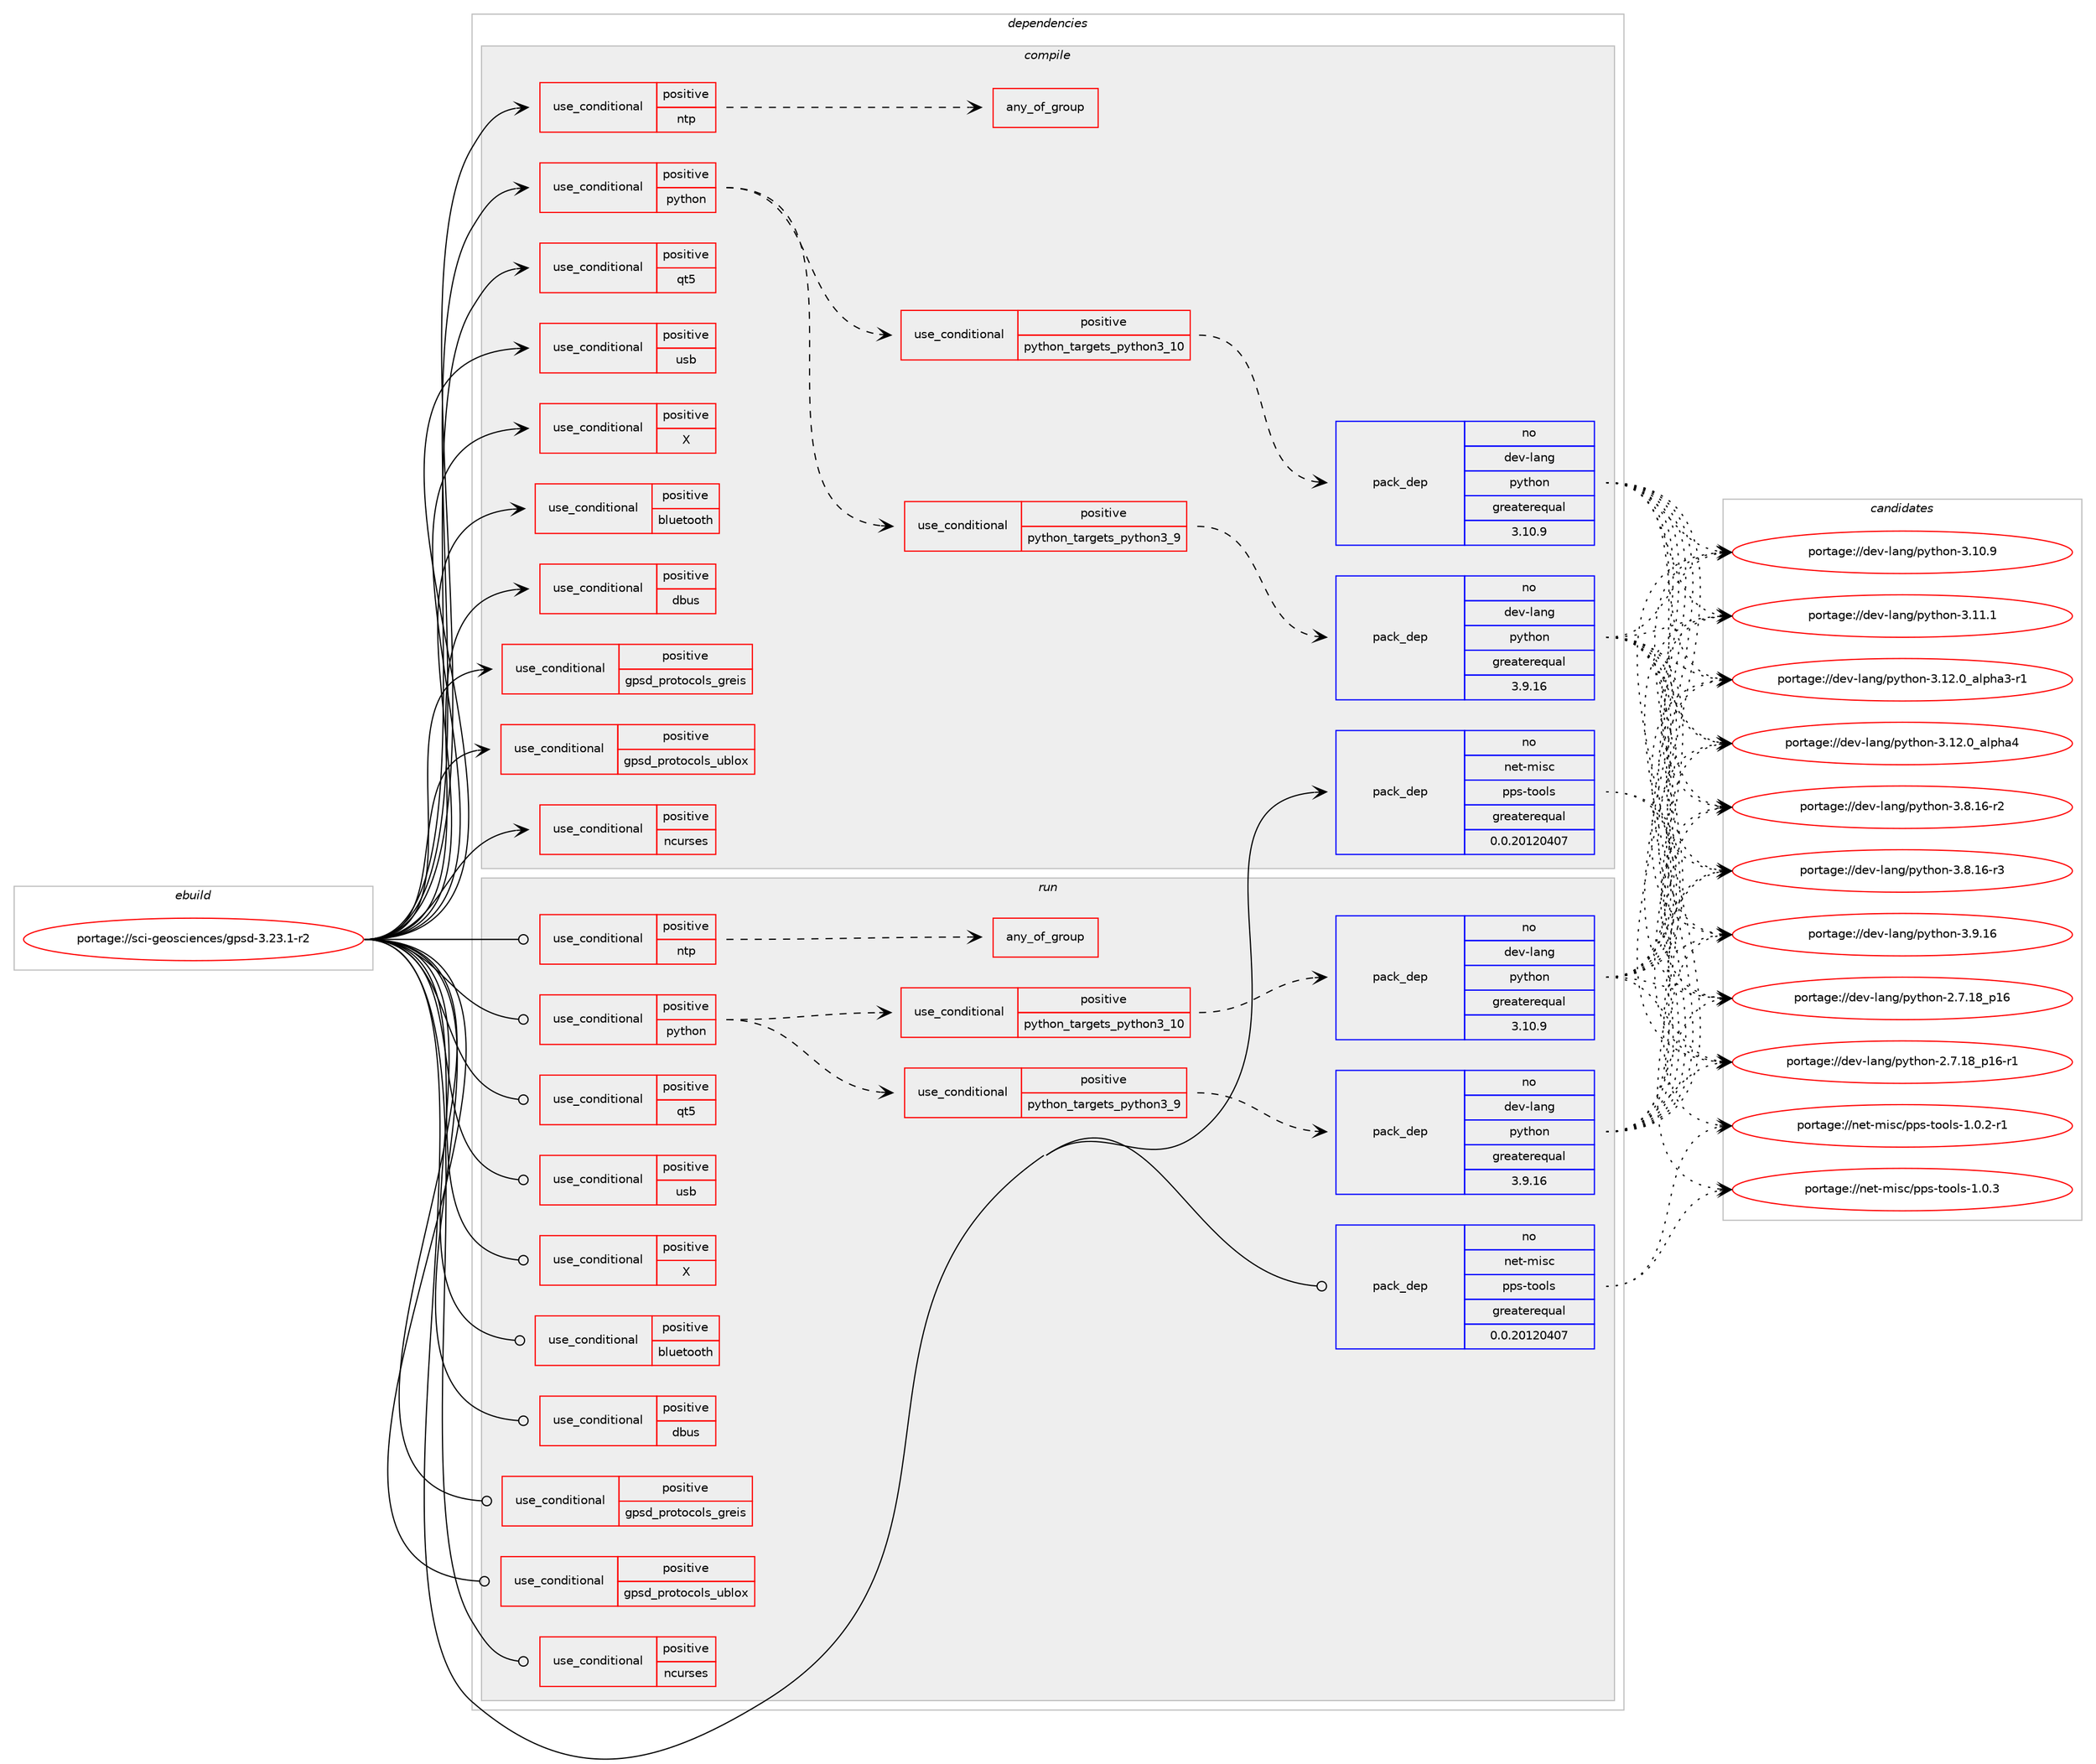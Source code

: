 digraph prolog {

# *************
# Graph options
# *************

newrank=true;
concentrate=true;
compound=true;
graph [rankdir=LR,fontname=Helvetica,fontsize=10,ranksep=1.5];#, ranksep=2.5, nodesep=0.2];
edge  [arrowhead=vee];
node  [fontname=Helvetica,fontsize=10];

# **********
# The ebuild
# **********

subgraph cluster_leftcol {
color=gray;
rank=same;
label=<<i>ebuild</i>>;
id [label="portage://sci-geosciences/gpsd-3.23.1-r2", color=red, width=4, href="../sci-geosciences/gpsd-3.23.1-r2.svg"];
}

# ****************
# The dependencies
# ****************

subgraph cluster_midcol {
color=gray;
label=<<i>dependencies</i>>;
subgraph cluster_compile {
fillcolor="#eeeeee";
style=filled;
label=<<i>compile</i>>;
subgraph cond1536 {
dependency2401 [label=<<TABLE BORDER="0" CELLBORDER="1" CELLSPACING="0" CELLPADDING="4"><TR><TD ROWSPAN="3" CELLPADDING="10">use_conditional</TD></TR><TR><TD>positive</TD></TR><TR><TD>X</TD></TR></TABLE>>, shape=none, color=red];
# *** BEGIN UNKNOWN DEPENDENCY TYPE (TODO) ***
# dependency2401 -> package_dependency(portage://sci-geosciences/gpsd-3.23.1-r2,install,no,dev-python,pygobject,none,[,,],[slot(3)],[use(enable(cairo),none),use(optenable(python_targets_python3_9),negative),use(optenable(python_targets_python3_10),negative)])
# *** END UNKNOWN DEPENDENCY TYPE (TODO) ***

}
id:e -> dependency2401:w [weight=20,style="solid",arrowhead="vee"];
subgraph cond1537 {
dependency2402 [label=<<TABLE BORDER="0" CELLBORDER="1" CELLSPACING="0" CELLPADDING="4"><TR><TD ROWSPAN="3" CELLPADDING="10">use_conditional</TD></TR><TR><TD>positive</TD></TR><TR><TD>bluetooth</TD></TR></TABLE>>, shape=none, color=red];
# *** BEGIN UNKNOWN DEPENDENCY TYPE (TODO) ***
# dependency2402 -> package_dependency(portage://sci-geosciences/gpsd-3.23.1-r2,install,no,net-wireless,bluez,none,[,,],any_same_slot,[])
# *** END UNKNOWN DEPENDENCY TYPE (TODO) ***

}
id:e -> dependency2402:w [weight=20,style="solid",arrowhead="vee"];
subgraph cond1538 {
dependency2403 [label=<<TABLE BORDER="0" CELLBORDER="1" CELLSPACING="0" CELLPADDING="4"><TR><TD ROWSPAN="3" CELLPADDING="10">use_conditional</TD></TR><TR><TD>positive</TD></TR><TR><TD>dbus</TD></TR></TABLE>>, shape=none, color=red];
# *** BEGIN UNKNOWN DEPENDENCY TYPE (TODO) ***
# dependency2403 -> package_dependency(portage://sci-geosciences/gpsd-3.23.1-r2,install,no,sys-apps,dbus,none,[,,],[],[])
# *** END UNKNOWN DEPENDENCY TYPE (TODO) ***

# *** BEGIN UNKNOWN DEPENDENCY TYPE (TODO) ***
# dependency2403 -> package_dependency(portage://sci-geosciences/gpsd-3.23.1-r2,install,no,dev-libs,dbus-glib,none,[,,],[],[])
# *** END UNKNOWN DEPENDENCY TYPE (TODO) ***

}
id:e -> dependency2403:w [weight=20,style="solid",arrowhead="vee"];
subgraph cond1539 {
dependency2404 [label=<<TABLE BORDER="0" CELLBORDER="1" CELLSPACING="0" CELLPADDING="4"><TR><TD ROWSPAN="3" CELLPADDING="10">use_conditional</TD></TR><TR><TD>positive</TD></TR><TR><TD>gpsd_protocols_greis</TD></TR></TABLE>>, shape=none, color=red];
# *** BEGIN UNKNOWN DEPENDENCY TYPE (TODO) ***
# dependency2404 -> package_dependency(portage://sci-geosciences/gpsd-3.23.1-r2,install,no,dev-python,pyserial,none,[,,],[],[])
# *** END UNKNOWN DEPENDENCY TYPE (TODO) ***

}
id:e -> dependency2404:w [weight=20,style="solid",arrowhead="vee"];
subgraph cond1540 {
dependency2405 [label=<<TABLE BORDER="0" CELLBORDER="1" CELLSPACING="0" CELLPADDING="4"><TR><TD ROWSPAN="3" CELLPADDING="10">use_conditional</TD></TR><TR><TD>positive</TD></TR><TR><TD>gpsd_protocols_ublox</TD></TR></TABLE>>, shape=none, color=red];
# *** BEGIN UNKNOWN DEPENDENCY TYPE (TODO) ***
# dependency2405 -> package_dependency(portage://sci-geosciences/gpsd-3.23.1-r2,install,no,dev-python,pyserial,none,[,,],[],[])
# *** END UNKNOWN DEPENDENCY TYPE (TODO) ***

}
id:e -> dependency2405:w [weight=20,style="solid",arrowhead="vee"];
subgraph cond1541 {
dependency2406 [label=<<TABLE BORDER="0" CELLBORDER="1" CELLSPACING="0" CELLPADDING="4"><TR><TD ROWSPAN="3" CELLPADDING="10">use_conditional</TD></TR><TR><TD>positive</TD></TR><TR><TD>ncurses</TD></TR></TABLE>>, shape=none, color=red];
# *** BEGIN UNKNOWN DEPENDENCY TYPE (TODO) ***
# dependency2406 -> package_dependency(portage://sci-geosciences/gpsd-3.23.1-r2,install,no,sys-libs,ncurses,none,[,,],any_same_slot,[])
# *** END UNKNOWN DEPENDENCY TYPE (TODO) ***

}
id:e -> dependency2406:w [weight=20,style="solid",arrowhead="vee"];
subgraph cond1542 {
dependency2407 [label=<<TABLE BORDER="0" CELLBORDER="1" CELLSPACING="0" CELLPADDING="4"><TR><TD ROWSPAN="3" CELLPADDING="10">use_conditional</TD></TR><TR><TD>positive</TD></TR><TR><TD>ntp</TD></TR></TABLE>>, shape=none, color=red];
subgraph any32 {
dependency2408 [label=<<TABLE BORDER="0" CELLBORDER="1" CELLSPACING="0" CELLPADDING="4"><TR><TD CELLPADDING="10">any_of_group</TD></TR></TABLE>>, shape=none, color=red];# *** BEGIN UNKNOWN DEPENDENCY TYPE (TODO) ***
# dependency2408 -> package_dependency(portage://sci-geosciences/gpsd-3.23.1-r2,install,no,net-misc,ntp,none,[,,],[],[])
# *** END UNKNOWN DEPENDENCY TYPE (TODO) ***

# *** BEGIN UNKNOWN DEPENDENCY TYPE (TODO) ***
# dependency2408 -> package_dependency(portage://sci-geosciences/gpsd-3.23.1-r2,install,no,net-misc,ntpsec,none,[,,],[],[])
# *** END UNKNOWN DEPENDENCY TYPE (TODO) ***

# *** BEGIN UNKNOWN DEPENDENCY TYPE (TODO) ***
# dependency2408 -> package_dependency(portage://sci-geosciences/gpsd-3.23.1-r2,install,no,net-misc,chrony,none,[,,],[],[])
# *** END UNKNOWN DEPENDENCY TYPE (TODO) ***

}
dependency2407:e -> dependency2408:w [weight=20,style="dashed",arrowhead="vee"];
}
id:e -> dependency2407:w [weight=20,style="solid",arrowhead="vee"];
subgraph cond1543 {
dependency2409 [label=<<TABLE BORDER="0" CELLBORDER="1" CELLSPACING="0" CELLPADDING="4"><TR><TD ROWSPAN="3" CELLPADDING="10">use_conditional</TD></TR><TR><TD>positive</TD></TR><TR><TD>python</TD></TR></TABLE>>, shape=none, color=red];
subgraph cond1544 {
dependency2410 [label=<<TABLE BORDER="0" CELLBORDER="1" CELLSPACING="0" CELLPADDING="4"><TR><TD ROWSPAN="3" CELLPADDING="10">use_conditional</TD></TR><TR><TD>positive</TD></TR><TR><TD>python_targets_python3_9</TD></TR></TABLE>>, shape=none, color=red];
subgraph pack835 {
dependency2411 [label=<<TABLE BORDER="0" CELLBORDER="1" CELLSPACING="0" CELLPADDING="4" WIDTH="220"><TR><TD ROWSPAN="6" CELLPADDING="30">pack_dep</TD></TR><TR><TD WIDTH="110">no</TD></TR><TR><TD>dev-lang</TD></TR><TR><TD>python</TD></TR><TR><TD>greaterequal</TD></TR><TR><TD>3.9.16</TD></TR></TABLE>>, shape=none, color=blue];
}
dependency2410:e -> dependency2411:w [weight=20,style="dashed",arrowhead="vee"];
}
dependency2409:e -> dependency2410:w [weight=20,style="dashed",arrowhead="vee"];
subgraph cond1545 {
dependency2412 [label=<<TABLE BORDER="0" CELLBORDER="1" CELLSPACING="0" CELLPADDING="4"><TR><TD ROWSPAN="3" CELLPADDING="10">use_conditional</TD></TR><TR><TD>positive</TD></TR><TR><TD>python_targets_python3_10</TD></TR></TABLE>>, shape=none, color=red];
subgraph pack836 {
dependency2413 [label=<<TABLE BORDER="0" CELLBORDER="1" CELLSPACING="0" CELLPADDING="4" WIDTH="220"><TR><TD ROWSPAN="6" CELLPADDING="30">pack_dep</TD></TR><TR><TD WIDTH="110">no</TD></TR><TR><TD>dev-lang</TD></TR><TR><TD>python</TD></TR><TR><TD>greaterequal</TD></TR><TR><TD>3.10.9</TD></TR></TABLE>>, shape=none, color=blue];
}
dependency2412:e -> dependency2413:w [weight=20,style="dashed",arrowhead="vee"];
}
dependency2409:e -> dependency2412:w [weight=20,style="dashed",arrowhead="vee"];
}
id:e -> dependency2409:w [weight=20,style="solid",arrowhead="vee"];
subgraph cond1546 {
dependency2414 [label=<<TABLE BORDER="0" CELLBORDER="1" CELLSPACING="0" CELLPADDING="4"><TR><TD ROWSPAN="3" CELLPADDING="10">use_conditional</TD></TR><TR><TD>positive</TD></TR><TR><TD>qt5</TD></TR></TABLE>>, shape=none, color=red];
# *** BEGIN UNKNOWN DEPENDENCY TYPE (TODO) ***
# dependency2414 -> package_dependency(portage://sci-geosciences/gpsd-3.23.1-r2,install,no,dev-qt,qtcore,none,[,,],[slot(5)],[])
# *** END UNKNOWN DEPENDENCY TYPE (TODO) ***

# *** BEGIN UNKNOWN DEPENDENCY TYPE (TODO) ***
# dependency2414 -> package_dependency(portage://sci-geosciences/gpsd-3.23.1-r2,install,no,dev-qt,qtnetwork,none,[,,],[slot(5)],[])
# *** END UNKNOWN DEPENDENCY TYPE (TODO) ***

}
id:e -> dependency2414:w [weight=20,style="solid",arrowhead="vee"];
subgraph cond1547 {
dependency2415 [label=<<TABLE BORDER="0" CELLBORDER="1" CELLSPACING="0" CELLPADDING="4"><TR><TD ROWSPAN="3" CELLPADDING="10">use_conditional</TD></TR><TR><TD>positive</TD></TR><TR><TD>usb</TD></TR></TABLE>>, shape=none, color=red];
# *** BEGIN UNKNOWN DEPENDENCY TYPE (TODO) ***
# dependency2415 -> package_dependency(portage://sci-geosciences/gpsd-3.23.1-r2,install,no,virtual,libusb,none,[,,],[slot(1)],[])
# *** END UNKNOWN DEPENDENCY TYPE (TODO) ***

}
id:e -> dependency2415:w [weight=20,style="solid",arrowhead="vee"];
# *** BEGIN UNKNOWN DEPENDENCY TYPE (TODO) ***
# id -> package_dependency(portage://sci-geosciences/gpsd-3.23.1-r2,install,no,acct-group,dialout,none,[,,],[],[])
# *** END UNKNOWN DEPENDENCY TYPE (TODO) ***

# *** BEGIN UNKNOWN DEPENDENCY TYPE (TODO) ***
# id -> package_dependency(portage://sci-geosciences/gpsd-3.23.1-r2,install,no,acct-user,gpsd,none,[,,],[],[])
# *** END UNKNOWN DEPENDENCY TYPE (TODO) ***

subgraph pack837 {
dependency2416 [label=<<TABLE BORDER="0" CELLBORDER="1" CELLSPACING="0" CELLPADDING="4" WIDTH="220"><TR><TD ROWSPAN="6" CELLPADDING="30">pack_dep</TD></TR><TR><TD WIDTH="110">no</TD></TR><TR><TD>net-misc</TD></TR><TR><TD>pps-tools</TD></TR><TR><TD>greaterequal</TD></TR><TR><TD>0.0.20120407</TD></TR></TABLE>>, shape=none, color=blue];
}
id:e -> dependency2416:w [weight=20,style="solid",arrowhead="vee"];
}
subgraph cluster_compileandrun {
fillcolor="#eeeeee";
style=filled;
label=<<i>compile and run</i>>;
}
subgraph cluster_run {
fillcolor="#eeeeee";
style=filled;
label=<<i>run</i>>;
subgraph cond1548 {
dependency2417 [label=<<TABLE BORDER="0" CELLBORDER="1" CELLSPACING="0" CELLPADDING="4"><TR><TD ROWSPAN="3" CELLPADDING="10">use_conditional</TD></TR><TR><TD>positive</TD></TR><TR><TD>X</TD></TR></TABLE>>, shape=none, color=red];
# *** BEGIN UNKNOWN DEPENDENCY TYPE (TODO) ***
# dependency2417 -> package_dependency(portage://sci-geosciences/gpsd-3.23.1-r2,run,no,dev-python,pygobject,none,[,,],[slot(3)],[use(enable(cairo),none),use(optenable(python_targets_python3_9),negative),use(optenable(python_targets_python3_10),negative)])
# *** END UNKNOWN DEPENDENCY TYPE (TODO) ***

}
id:e -> dependency2417:w [weight=20,style="solid",arrowhead="odot"];
subgraph cond1549 {
dependency2418 [label=<<TABLE BORDER="0" CELLBORDER="1" CELLSPACING="0" CELLPADDING="4"><TR><TD ROWSPAN="3" CELLPADDING="10">use_conditional</TD></TR><TR><TD>positive</TD></TR><TR><TD>bluetooth</TD></TR></TABLE>>, shape=none, color=red];
# *** BEGIN UNKNOWN DEPENDENCY TYPE (TODO) ***
# dependency2418 -> package_dependency(portage://sci-geosciences/gpsd-3.23.1-r2,run,no,net-wireless,bluez,none,[,,],any_same_slot,[])
# *** END UNKNOWN DEPENDENCY TYPE (TODO) ***

}
id:e -> dependency2418:w [weight=20,style="solid",arrowhead="odot"];
subgraph cond1550 {
dependency2419 [label=<<TABLE BORDER="0" CELLBORDER="1" CELLSPACING="0" CELLPADDING="4"><TR><TD ROWSPAN="3" CELLPADDING="10">use_conditional</TD></TR><TR><TD>positive</TD></TR><TR><TD>dbus</TD></TR></TABLE>>, shape=none, color=red];
# *** BEGIN UNKNOWN DEPENDENCY TYPE (TODO) ***
# dependency2419 -> package_dependency(portage://sci-geosciences/gpsd-3.23.1-r2,run,no,sys-apps,dbus,none,[,,],[],[])
# *** END UNKNOWN DEPENDENCY TYPE (TODO) ***

# *** BEGIN UNKNOWN DEPENDENCY TYPE (TODO) ***
# dependency2419 -> package_dependency(portage://sci-geosciences/gpsd-3.23.1-r2,run,no,dev-libs,dbus-glib,none,[,,],[],[])
# *** END UNKNOWN DEPENDENCY TYPE (TODO) ***

}
id:e -> dependency2419:w [weight=20,style="solid",arrowhead="odot"];
subgraph cond1551 {
dependency2420 [label=<<TABLE BORDER="0" CELLBORDER="1" CELLSPACING="0" CELLPADDING="4"><TR><TD ROWSPAN="3" CELLPADDING="10">use_conditional</TD></TR><TR><TD>positive</TD></TR><TR><TD>gpsd_protocols_greis</TD></TR></TABLE>>, shape=none, color=red];
# *** BEGIN UNKNOWN DEPENDENCY TYPE (TODO) ***
# dependency2420 -> package_dependency(portage://sci-geosciences/gpsd-3.23.1-r2,run,no,dev-python,pyserial,none,[,,],[],[])
# *** END UNKNOWN DEPENDENCY TYPE (TODO) ***

}
id:e -> dependency2420:w [weight=20,style="solid",arrowhead="odot"];
subgraph cond1552 {
dependency2421 [label=<<TABLE BORDER="0" CELLBORDER="1" CELLSPACING="0" CELLPADDING="4"><TR><TD ROWSPAN="3" CELLPADDING="10">use_conditional</TD></TR><TR><TD>positive</TD></TR><TR><TD>gpsd_protocols_ublox</TD></TR></TABLE>>, shape=none, color=red];
# *** BEGIN UNKNOWN DEPENDENCY TYPE (TODO) ***
# dependency2421 -> package_dependency(portage://sci-geosciences/gpsd-3.23.1-r2,run,no,dev-python,pyserial,none,[,,],[],[])
# *** END UNKNOWN DEPENDENCY TYPE (TODO) ***

}
id:e -> dependency2421:w [weight=20,style="solid",arrowhead="odot"];
subgraph cond1553 {
dependency2422 [label=<<TABLE BORDER="0" CELLBORDER="1" CELLSPACING="0" CELLPADDING="4"><TR><TD ROWSPAN="3" CELLPADDING="10">use_conditional</TD></TR><TR><TD>positive</TD></TR><TR><TD>ncurses</TD></TR></TABLE>>, shape=none, color=red];
# *** BEGIN UNKNOWN DEPENDENCY TYPE (TODO) ***
# dependency2422 -> package_dependency(portage://sci-geosciences/gpsd-3.23.1-r2,run,no,sys-libs,ncurses,none,[,,],any_same_slot,[])
# *** END UNKNOWN DEPENDENCY TYPE (TODO) ***

}
id:e -> dependency2422:w [weight=20,style="solid",arrowhead="odot"];
subgraph cond1554 {
dependency2423 [label=<<TABLE BORDER="0" CELLBORDER="1" CELLSPACING="0" CELLPADDING="4"><TR><TD ROWSPAN="3" CELLPADDING="10">use_conditional</TD></TR><TR><TD>positive</TD></TR><TR><TD>ntp</TD></TR></TABLE>>, shape=none, color=red];
subgraph any33 {
dependency2424 [label=<<TABLE BORDER="0" CELLBORDER="1" CELLSPACING="0" CELLPADDING="4"><TR><TD CELLPADDING="10">any_of_group</TD></TR></TABLE>>, shape=none, color=red];# *** BEGIN UNKNOWN DEPENDENCY TYPE (TODO) ***
# dependency2424 -> package_dependency(portage://sci-geosciences/gpsd-3.23.1-r2,run,no,net-misc,ntp,none,[,,],[],[])
# *** END UNKNOWN DEPENDENCY TYPE (TODO) ***

# *** BEGIN UNKNOWN DEPENDENCY TYPE (TODO) ***
# dependency2424 -> package_dependency(portage://sci-geosciences/gpsd-3.23.1-r2,run,no,net-misc,ntpsec,none,[,,],[],[])
# *** END UNKNOWN DEPENDENCY TYPE (TODO) ***

# *** BEGIN UNKNOWN DEPENDENCY TYPE (TODO) ***
# dependency2424 -> package_dependency(portage://sci-geosciences/gpsd-3.23.1-r2,run,no,net-misc,chrony,none,[,,],[],[])
# *** END UNKNOWN DEPENDENCY TYPE (TODO) ***

}
dependency2423:e -> dependency2424:w [weight=20,style="dashed",arrowhead="vee"];
}
id:e -> dependency2423:w [weight=20,style="solid",arrowhead="odot"];
subgraph cond1555 {
dependency2425 [label=<<TABLE BORDER="0" CELLBORDER="1" CELLSPACING="0" CELLPADDING="4"><TR><TD ROWSPAN="3" CELLPADDING="10">use_conditional</TD></TR><TR><TD>positive</TD></TR><TR><TD>python</TD></TR></TABLE>>, shape=none, color=red];
subgraph cond1556 {
dependency2426 [label=<<TABLE BORDER="0" CELLBORDER="1" CELLSPACING="0" CELLPADDING="4"><TR><TD ROWSPAN="3" CELLPADDING="10">use_conditional</TD></TR><TR><TD>positive</TD></TR><TR><TD>python_targets_python3_9</TD></TR></TABLE>>, shape=none, color=red];
subgraph pack838 {
dependency2427 [label=<<TABLE BORDER="0" CELLBORDER="1" CELLSPACING="0" CELLPADDING="4" WIDTH="220"><TR><TD ROWSPAN="6" CELLPADDING="30">pack_dep</TD></TR><TR><TD WIDTH="110">no</TD></TR><TR><TD>dev-lang</TD></TR><TR><TD>python</TD></TR><TR><TD>greaterequal</TD></TR><TR><TD>3.9.16</TD></TR></TABLE>>, shape=none, color=blue];
}
dependency2426:e -> dependency2427:w [weight=20,style="dashed",arrowhead="vee"];
}
dependency2425:e -> dependency2426:w [weight=20,style="dashed",arrowhead="vee"];
subgraph cond1557 {
dependency2428 [label=<<TABLE BORDER="0" CELLBORDER="1" CELLSPACING="0" CELLPADDING="4"><TR><TD ROWSPAN="3" CELLPADDING="10">use_conditional</TD></TR><TR><TD>positive</TD></TR><TR><TD>python_targets_python3_10</TD></TR></TABLE>>, shape=none, color=red];
subgraph pack839 {
dependency2429 [label=<<TABLE BORDER="0" CELLBORDER="1" CELLSPACING="0" CELLPADDING="4" WIDTH="220"><TR><TD ROWSPAN="6" CELLPADDING="30">pack_dep</TD></TR><TR><TD WIDTH="110">no</TD></TR><TR><TD>dev-lang</TD></TR><TR><TD>python</TD></TR><TR><TD>greaterequal</TD></TR><TR><TD>3.10.9</TD></TR></TABLE>>, shape=none, color=blue];
}
dependency2428:e -> dependency2429:w [weight=20,style="dashed",arrowhead="vee"];
}
dependency2425:e -> dependency2428:w [weight=20,style="dashed",arrowhead="vee"];
}
id:e -> dependency2425:w [weight=20,style="solid",arrowhead="odot"];
subgraph cond1558 {
dependency2430 [label=<<TABLE BORDER="0" CELLBORDER="1" CELLSPACING="0" CELLPADDING="4"><TR><TD ROWSPAN="3" CELLPADDING="10">use_conditional</TD></TR><TR><TD>positive</TD></TR><TR><TD>qt5</TD></TR></TABLE>>, shape=none, color=red];
# *** BEGIN UNKNOWN DEPENDENCY TYPE (TODO) ***
# dependency2430 -> package_dependency(portage://sci-geosciences/gpsd-3.23.1-r2,run,no,dev-qt,qtcore,none,[,,],[slot(5)],[])
# *** END UNKNOWN DEPENDENCY TYPE (TODO) ***

# *** BEGIN UNKNOWN DEPENDENCY TYPE (TODO) ***
# dependency2430 -> package_dependency(portage://sci-geosciences/gpsd-3.23.1-r2,run,no,dev-qt,qtnetwork,none,[,,],[slot(5)],[])
# *** END UNKNOWN DEPENDENCY TYPE (TODO) ***

}
id:e -> dependency2430:w [weight=20,style="solid",arrowhead="odot"];
subgraph cond1559 {
dependency2431 [label=<<TABLE BORDER="0" CELLBORDER="1" CELLSPACING="0" CELLPADDING="4"><TR><TD ROWSPAN="3" CELLPADDING="10">use_conditional</TD></TR><TR><TD>positive</TD></TR><TR><TD>usb</TD></TR></TABLE>>, shape=none, color=red];
# *** BEGIN UNKNOWN DEPENDENCY TYPE (TODO) ***
# dependency2431 -> package_dependency(portage://sci-geosciences/gpsd-3.23.1-r2,run,no,virtual,libusb,none,[,,],[slot(1)],[])
# *** END UNKNOWN DEPENDENCY TYPE (TODO) ***

}
id:e -> dependency2431:w [weight=20,style="solid",arrowhead="odot"];
# *** BEGIN UNKNOWN DEPENDENCY TYPE (TODO) ***
# id -> package_dependency(portage://sci-geosciences/gpsd-3.23.1-r2,run,no,acct-group,dialout,none,[,,],[],[])
# *** END UNKNOWN DEPENDENCY TYPE (TODO) ***

# *** BEGIN UNKNOWN DEPENDENCY TYPE (TODO) ***
# id -> package_dependency(portage://sci-geosciences/gpsd-3.23.1-r2,run,no,acct-user,gpsd,none,[,,],[],[])
# *** END UNKNOWN DEPENDENCY TYPE (TODO) ***

subgraph pack840 {
dependency2432 [label=<<TABLE BORDER="0" CELLBORDER="1" CELLSPACING="0" CELLPADDING="4" WIDTH="220"><TR><TD ROWSPAN="6" CELLPADDING="30">pack_dep</TD></TR><TR><TD WIDTH="110">no</TD></TR><TR><TD>net-misc</TD></TR><TR><TD>pps-tools</TD></TR><TR><TD>greaterequal</TD></TR><TR><TD>0.0.20120407</TD></TR></TABLE>>, shape=none, color=blue];
}
id:e -> dependency2432:w [weight=20,style="solid",arrowhead="odot"];
}
}

# **************
# The candidates
# **************

subgraph cluster_choices {
rank=same;
color=gray;
label=<<i>candidates</i>>;

subgraph choice835 {
color=black;
nodesep=1;
choice10010111845108971101034711212111610411111045504655464956951124954 [label="portage://dev-lang/python-2.7.18_p16", color=red, width=4,href="../dev-lang/python-2.7.18_p16.svg"];
choice100101118451089711010347112121116104111110455046554649569511249544511449 [label="portage://dev-lang/python-2.7.18_p16-r1", color=red, width=4,href="../dev-lang/python-2.7.18_p16-r1.svg"];
choice10010111845108971101034711212111610411111045514649484657 [label="portage://dev-lang/python-3.10.9", color=red, width=4,href="../dev-lang/python-3.10.9.svg"];
choice10010111845108971101034711212111610411111045514649494649 [label="portage://dev-lang/python-3.11.1", color=red, width=4,href="../dev-lang/python-3.11.1.svg"];
choice10010111845108971101034711212111610411111045514649504648959710811210497514511449 [label="portage://dev-lang/python-3.12.0_alpha3-r1", color=red, width=4,href="../dev-lang/python-3.12.0_alpha3-r1.svg"];
choice1001011184510897110103471121211161041111104551464950464895971081121049752 [label="portage://dev-lang/python-3.12.0_alpha4", color=red, width=4,href="../dev-lang/python-3.12.0_alpha4.svg"];
choice100101118451089711010347112121116104111110455146564649544511450 [label="portage://dev-lang/python-3.8.16-r2", color=red, width=4,href="../dev-lang/python-3.8.16-r2.svg"];
choice100101118451089711010347112121116104111110455146564649544511451 [label="portage://dev-lang/python-3.8.16-r3", color=red, width=4,href="../dev-lang/python-3.8.16-r3.svg"];
choice10010111845108971101034711212111610411111045514657464954 [label="portage://dev-lang/python-3.9.16", color=red, width=4,href="../dev-lang/python-3.9.16.svg"];
dependency2411:e -> choice10010111845108971101034711212111610411111045504655464956951124954:w [style=dotted,weight="100"];
dependency2411:e -> choice100101118451089711010347112121116104111110455046554649569511249544511449:w [style=dotted,weight="100"];
dependency2411:e -> choice10010111845108971101034711212111610411111045514649484657:w [style=dotted,weight="100"];
dependency2411:e -> choice10010111845108971101034711212111610411111045514649494649:w [style=dotted,weight="100"];
dependency2411:e -> choice10010111845108971101034711212111610411111045514649504648959710811210497514511449:w [style=dotted,weight="100"];
dependency2411:e -> choice1001011184510897110103471121211161041111104551464950464895971081121049752:w [style=dotted,weight="100"];
dependency2411:e -> choice100101118451089711010347112121116104111110455146564649544511450:w [style=dotted,weight="100"];
dependency2411:e -> choice100101118451089711010347112121116104111110455146564649544511451:w [style=dotted,weight="100"];
dependency2411:e -> choice10010111845108971101034711212111610411111045514657464954:w [style=dotted,weight="100"];
}
subgraph choice836 {
color=black;
nodesep=1;
choice10010111845108971101034711212111610411111045504655464956951124954 [label="portage://dev-lang/python-2.7.18_p16", color=red, width=4,href="../dev-lang/python-2.7.18_p16.svg"];
choice100101118451089711010347112121116104111110455046554649569511249544511449 [label="portage://dev-lang/python-2.7.18_p16-r1", color=red, width=4,href="../dev-lang/python-2.7.18_p16-r1.svg"];
choice10010111845108971101034711212111610411111045514649484657 [label="portage://dev-lang/python-3.10.9", color=red, width=4,href="../dev-lang/python-3.10.9.svg"];
choice10010111845108971101034711212111610411111045514649494649 [label="portage://dev-lang/python-3.11.1", color=red, width=4,href="../dev-lang/python-3.11.1.svg"];
choice10010111845108971101034711212111610411111045514649504648959710811210497514511449 [label="portage://dev-lang/python-3.12.0_alpha3-r1", color=red, width=4,href="../dev-lang/python-3.12.0_alpha3-r1.svg"];
choice1001011184510897110103471121211161041111104551464950464895971081121049752 [label="portage://dev-lang/python-3.12.0_alpha4", color=red, width=4,href="../dev-lang/python-3.12.0_alpha4.svg"];
choice100101118451089711010347112121116104111110455146564649544511450 [label="portage://dev-lang/python-3.8.16-r2", color=red, width=4,href="../dev-lang/python-3.8.16-r2.svg"];
choice100101118451089711010347112121116104111110455146564649544511451 [label="portage://dev-lang/python-3.8.16-r3", color=red, width=4,href="../dev-lang/python-3.8.16-r3.svg"];
choice10010111845108971101034711212111610411111045514657464954 [label="portage://dev-lang/python-3.9.16", color=red, width=4,href="../dev-lang/python-3.9.16.svg"];
dependency2413:e -> choice10010111845108971101034711212111610411111045504655464956951124954:w [style=dotted,weight="100"];
dependency2413:e -> choice100101118451089711010347112121116104111110455046554649569511249544511449:w [style=dotted,weight="100"];
dependency2413:e -> choice10010111845108971101034711212111610411111045514649484657:w [style=dotted,weight="100"];
dependency2413:e -> choice10010111845108971101034711212111610411111045514649494649:w [style=dotted,weight="100"];
dependency2413:e -> choice10010111845108971101034711212111610411111045514649504648959710811210497514511449:w [style=dotted,weight="100"];
dependency2413:e -> choice1001011184510897110103471121211161041111104551464950464895971081121049752:w [style=dotted,weight="100"];
dependency2413:e -> choice100101118451089711010347112121116104111110455146564649544511450:w [style=dotted,weight="100"];
dependency2413:e -> choice100101118451089711010347112121116104111110455146564649544511451:w [style=dotted,weight="100"];
dependency2413:e -> choice10010111845108971101034711212111610411111045514657464954:w [style=dotted,weight="100"];
}
subgraph choice837 {
color=black;
nodesep=1;
choice110101116451091051159947112112115451161111111081154549464846504511449 [label="portage://net-misc/pps-tools-1.0.2-r1", color=red, width=4,href="../net-misc/pps-tools-1.0.2-r1.svg"];
choice11010111645109105115994711211211545116111111108115454946484651 [label="portage://net-misc/pps-tools-1.0.3", color=red, width=4,href="../net-misc/pps-tools-1.0.3.svg"];
dependency2416:e -> choice110101116451091051159947112112115451161111111081154549464846504511449:w [style=dotted,weight="100"];
dependency2416:e -> choice11010111645109105115994711211211545116111111108115454946484651:w [style=dotted,weight="100"];
}
subgraph choice838 {
color=black;
nodesep=1;
choice10010111845108971101034711212111610411111045504655464956951124954 [label="portage://dev-lang/python-2.7.18_p16", color=red, width=4,href="../dev-lang/python-2.7.18_p16.svg"];
choice100101118451089711010347112121116104111110455046554649569511249544511449 [label="portage://dev-lang/python-2.7.18_p16-r1", color=red, width=4,href="../dev-lang/python-2.7.18_p16-r1.svg"];
choice10010111845108971101034711212111610411111045514649484657 [label="portage://dev-lang/python-3.10.9", color=red, width=4,href="../dev-lang/python-3.10.9.svg"];
choice10010111845108971101034711212111610411111045514649494649 [label="portage://dev-lang/python-3.11.1", color=red, width=4,href="../dev-lang/python-3.11.1.svg"];
choice10010111845108971101034711212111610411111045514649504648959710811210497514511449 [label="portage://dev-lang/python-3.12.0_alpha3-r1", color=red, width=4,href="../dev-lang/python-3.12.0_alpha3-r1.svg"];
choice1001011184510897110103471121211161041111104551464950464895971081121049752 [label="portage://dev-lang/python-3.12.0_alpha4", color=red, width=4,href="../dev-lang/python-3.12.0_alpha4.svg"];
choice100101118451089711010347112121116104111110455146564649544511450 [label="portage://dev-lang/python-3.8.16-r2", color=red, width=4,href="../dev-lang/python-3.8.16-r2.svg"];
choice100101118451089711010347112121116104111110455146564649544511451 [label="portage://dev-lang/python-3.8.16-r3", color=red, width=4,href="../dev-lang/python-3.8.16-r3.svg"];
choice10010111845108971101034711212111610411111045514657464954 [label="portage://dev-lang/python-3.9.16", color=red, width=4,href="../dev-lang/python-3.9.16.svg"];
dependency2427:e -> choice10010111845108971101034711212111610411111045504655464956951124954:w [style=dotted,weight="100"];
dependency2427:e -> choice100101118451089711010347112121116104111110455046554649569511249544511449:w [style=dotted,weight="100"];
dependency2427:e -> choice10010111845108971101034711212111610411111045514649484657:w [style=dotted,weight="100"];
dependency2427:e -> choice10010111845108971101034711212111610411111045514649494649:w [style=dotted,weight="100"];
dependency2427:e -> choice10010111845108971101034711212111610411111045514649504648959710811210497514511449:w [style=dotted,weight="100"];
dependency2427:e -> choice1001011184510897110103471121211161041111104551464950464895971081121049752:w [style=dotted,weight="100"];
dependency2427:e -> choice100101118451089711010347112121116104111110455146564649544511450:w [style=dotted,weight="100"];
dependency2427:e -> choice100101118451089711010347112121116104111110455146564649544511451:w [style=dotted,weight="100"];
dependency2427:e -> choice10010111845108971101034711212111610411111045514657464954:w [style=dotted,weight="100"];
}
subgraph choice839 {
color=black;
nodesep=1;
choice10010111845108971101034711212111610411111045504655464956951124954 [label="portage://dev-lang/python-2.7.18_p16", color=red, width=4,href="../dev-lang/python-2.7.18_p16.svg"];
choice100101118451089711010347112121116104111110455046554649569511249544511449 [label="portage://dev-lang/python-2.7.18_p16-r1", color=red, width=4,href="../dev-lang/python-2.7.18_p16-r1.svg"];
choice10010111845108971101034711212111610411111045514649484657 [label="portage://dev-lang/python-3.10.9", color=red, width=4,href="../dev-lang/python-3.10.9.svg"];
choice10010111845108971101034711212111610411111045514649494649 [label="portage://dev-lang/python-3.11.1", color=red, width=4,href="../dev-lang/python-3.11.1.svg"];
choice10010111845108971101034711212111610411111045514649504648959710811210497514511449 [label="portage://dev-lang/python-3.12.0_alpha3-r1", color=red, width=4,href="../dev-lang/python-3.12.0_alpha3-r1.svg"];
choice1001011184510897110103471121211161041111104551464950464895971081121049752 [label="portage://dev-lang/python-3.12.0_alpha4", color=red, width=4,href="../dev-lang/python-3.12.0_alpha4.svg"];
choice100101118451089711010347112121116104111110455146564649544511450 [label="portage://dev-lang/python-3.8.16-r2", color=red, width=4,href="../dev-lang/python-3.8.16-r2.svg"];
choice100101118451089711010347112121116104111110455146564649544511451 [label="portage://dev-lang/python-3.8.16-r3", color=red, width=4,href="../dev-lang/python-3.8.16-r3.svg"];
choice10010111845108971101034711212111610411111045514657464954 [label="portage://dev-lang/python-3.9.16", color=red, width=4,href="../dev-lang/python-3.9.16.svg"];
dependency2429:e -> choice10010111845108971101034711212111610411111045504655464956951124954:w [style=dotted,weight="100"];
dependency2429:e -> choice100101118451089711010347112121116104111110455046554649569511249544511449:w [style=dotted,weight="100"];
dependency2429:e -> choice10010111845108971101034711212111610411111045514649484657:w [style=dotted,weight="100"];
dependency2429:e -> choice10010111845108971101034711212111610411111045514649494649:w [style=dotted,weight="100"];
dependency2429:e -> choice10010111845108971101034711212111610411111045514649504648959710811210497514511449:w [style=dotted,weight="100"];
dependency2429:e -> choice1001011184510897110103471121211161041111104551464950464895971081121049752:w [style=dotted,weight="100"];
dependency2429:e -> choice100101118451089711010347112121116104111110455146564649544511450:w [style=dotted,weight="100"];
dependency2429:e -> choice100101118451089711010347112121116104111110455146564649544511451:w [style=dotted,weight="100"];
dependency2429:e -> choice10010111845108971101034711212111610411111045514657464954:w [style=dotted,weight="100"];
}
subgraph choice840 {
color=black;
nodesep=1;
choice110101116451091051159947112112115451161111111081154549464846504511449 [label="portage://net-misc/pps-tools-1.0.2-r1", color=red, width=4,href="../net-misc/pps-tools-1.0.2-r1.svg"];
choice11010111645109105115994711211211545116111111108115454946484651 [label="portage://net-misc/pps-tools-1.0.3", color=red, width=4,href="../net-misc/pps-tools-1.0.3.svg"];
dependency2432:e -> choice110101116451091051159947112112115451161111111081154549464846504511449:w [style=dotted,weight="100"];
dependency2432:e -> choice11010111645109105115994711211211545116111111108115454946484651:w [style=dotted,weight="100"];
}
}

}
